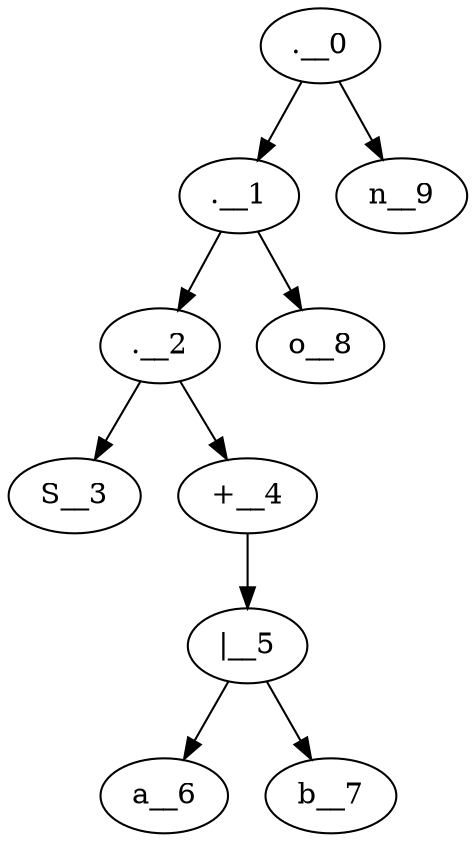 digraph {
	".__0"->".__1"
	".__1"->".__2"
	".__2"->S__3
	".__2"->"+__4"
	"+__4"->"|__5"
	"|__5"->a__6
	"|__5"->b__7
	".__1"->o__8
	".__0"->n__9
}
